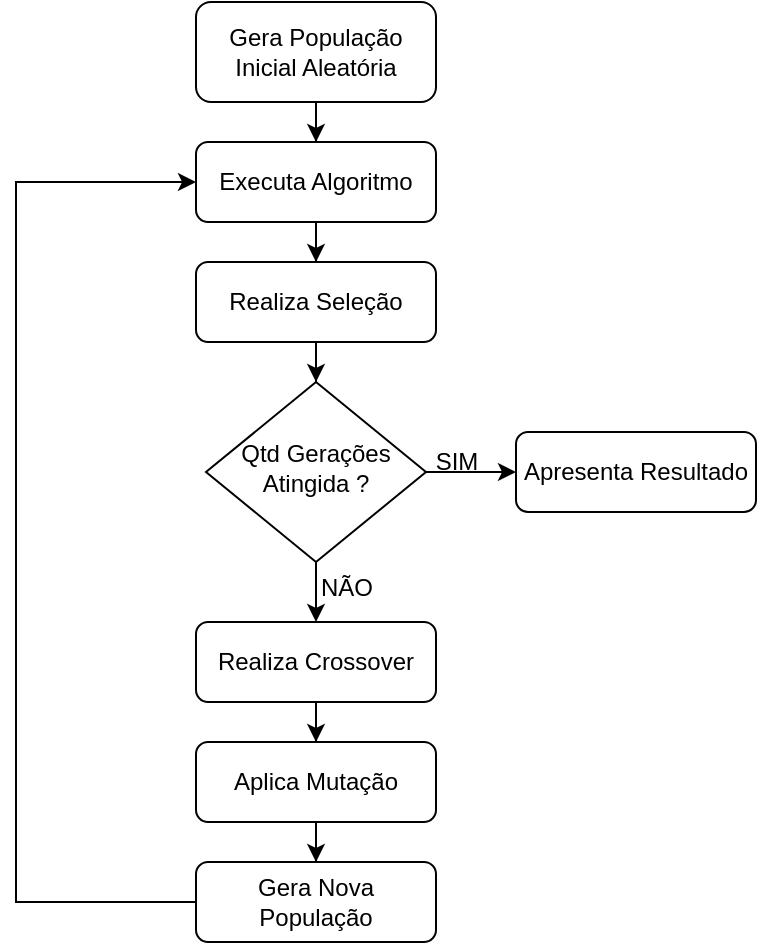 <mxfile version="24.7.17">
  <diagram id="C5RBs43oDa-KdzZeNtuy" name="Page-1">
    <mxGraphModel dx="1042" dy="531" grid="1" gridSize="10" guides="1" tooltips="1" connect="1" arrows="1" fold="1" page="1" pageScale="1" pageWidth="827" pageHeight="1169" math="0" shadow="0">
      <root>
        <mxCell id="WIyWlLk6GJQsqaUBKTNV-0" />
        <mxCell id="WIyWlLk6GJQsqaUBKTNV-1" parent="WIyWlLk6GJQsqaUBKTNV-0" />
        <mxCell id="HRwCQ7053AM1VQdBNZJu-3" value="" style="edgeStyle=orthogonalEdgeStyle;rounded=0;orthogonalLoop=1;jettySize=auto;html=1;" edge="1" parent="WIyWlLk6GJQsqaUBKTNV-1" source="WIyWlLk6GJQsqaUBKTNV-3" target="HRwCQ7053AM1VQdBNZJu-2">
          <mxGeometry relative="1" as="geometry" />
        </mxCell>
        <mxCell id="WIyWlLk6GJQsqaUBKTNV-3" value="Gera População Inicial Aleatória" style="rounded=1;whiteSpace=wrap;html=1;fontSize=12;glass=0;strokeWidth=1;shadow=0;" parent="WIyWlLk6GJQsqaUBKTNV-1" vertex="1">
          <mxGeometry x="160" y="70" width="120" height="50" as="geometry" />
        </mxCell>
        <mxCell id="HRwCQ7053AM1VQdBNZJu-5" value="" style="edgeStyle=orthogonalEdgeStyle;rounded=0;orthogonalLoop=1;jettySize=auto;html=1;" edge="1" parent="WIyWlLk6GJQsqaUBKTNV-1" source="HRwCQ7053AM1VQdBNZJu-2" target="HRwCQ7053AM1VQdBNZJu-4">
          <mxGeometry relative="1" as="geometry" />
        </mxCell>
        <mxCell id="HRwCQ7053AM1VQdBNZJu-2" value="Executa Algoritmo" style="rounded=1;whiteSpace=wrap;html=1;fontSize=12;glass=0;strokeWidth=1;shadow=0;" vertex="1" parent="WIyWlLk6GJQsqaUBKTNV-1">
          <mxGeometry x="160" y="140" width="120" height="40" as="geometry" />
        </mxCell>
        <mxCell id="HRwCQ7053AM1VQdBNZJu-14" value="" style="edgeStyle=orthogonalEdgeStyle;rounded=0;orthogonalLoop=1;jettySize=auto;html=1;" edge="1" parent="WIyWlLk6GJQsqaUBKTNV-1" source="HRwCQ7053AM1VQdBNZJu-4" target="HRwCQ7053AM1VQdBNZJu-12">
          <mxGeometry relative="1" as="geometry" />
        </mxCell>
        <mxCell id="HRwCQ7053AM1VQdBNZJu-4" value="Realiza Seleção" style="rounded=1;whiteSpace=wrap;html=1;fontSize=12;glass=0;strokeWidth=1;shadow=0;" vertex="1" parent="WIyWlLk6GJQsqaUBKTNV-1">
          <mxGeometry x="160" y="200" width="120" height="40" as="geometry" />
        </mxCell>
        <mxCell id="HRwCQ7053AM1VQdBNZJu-9" value="" style="edgeStyle=orthogonalEdgeStyle;rounded=0;orthogonalLoop=1;jettySize=auto;html=1;" edge="1" parent="WIyWlLk6GJQsqaUBKTNV-1" source="HRwCQ7053AM1VQdBNZJu-6" target="HRwCQ7053AM1VQdBNZJu-8">
          <mxGeometry relative="1" as="geometry" />
        </mxCell>
        <mxCell id="HRwCQ7053AM1VQdBNZJu-6" value="Realiza Crossover" style="rounded=1;whiteSpace=wrap;html=1;fontSize=12;glass=0;strokeWidth=1;shadow=0;" vertex="1" parent="WIyWlLk6GJQsqaUBKTNV-1">
          <mxGeometry x="160" y="380" width="120" height="40" as="geometry" />
        </mxCell>
        <mxCell id="HRwCQ7053AM1VQdBNZJu-11" value="" style="edgeStyle=orthogonalEdgeStyle;rounded=0;orthogonalLoop=1;jettySize=auto;html=1;" edge="1" parent="WIyWlLk6GJQsqaUBKTNV-1" source="HRwCQ7053AM1VQdBNZJu-8" target="HRwCQ7053AM1VQdBNZJu-10">
          <mxGeometry relative="1" as="geometry" />
        </mxCell>
        <mxCell id="HRwCQ7053AM1VQdBNZJu-8" value="Aplica Mutação" style="rounded=1;whiteSpace=wrap;html=1;fontSize=12;glass=0;strokeWidth=1;shadow=0;" vertex="1" parent="WIyWlLk6GJQsqaUBKTNV-1">
          <mxGeometry x="160" y="440" width="120" height="40" as="geometry" />
        </mxCell>
        <mxCell id="HRwCQ7053AM1VQdBNZJu-17" style="edgeStyle=orthogonalEdgeStyle;rounded=0;orthogonalLoop=1;jettySize=auto;html=1;entryX=0;entryY=0.5;entryDx=0;entryDy=0;" edge="1" parent="WIyWlLk6GJQsqaUBKTNV-1" source="HRwCQ7053AM1VQdBNZJu-10" target="HRwCQ7053AM1VQdBNZJu-2">
          <mxGeometry relative="1" as="geometry">
            <Array as="points">
              <mxPoint x="70" y="520" />
              <mxPoint x="70" y="160" />
            </Array>
          </mxGeometry>
        </mxCell>
        <mxCell id="HRwCQ7053AM1VQdBNZJu-10" value="Gera Nova População" style="rounded=1;whiteSpace=wrap;html=1;fontSize=12;glass=0;strokeWidth=1;shadow=0;" vertex="1" parent="WIyWlLk6GJQsqaUBKTNV-1">
          <mxGeometry x="160" y="500" width="120" height="40" as="geometry" />
        </mxCell>
        <mxCell id="HRwCQ7053AM1VQdBNZJu-15" value="" style="edgeStyle=orthogonalEdgeStyle;rounded=0;orthogonalLoop=1;jettySize=auto;html=1;" edge="1" parent="WIyWlLk6GJQsqaUBKTNV-1" source="HRwCQ7053AM1VQdBNZJu-12" target="HRwCQ7053AM1VQdBNZJu-6">
          <mxGeometry relative="1" as="geometry" />
        </mxCell>
        <mxCell id="HRwCQ7053AM1VQdBNZJu-19" style="edgeStyle=orthogonalEdgeStyle;rounded=0;orthogonalLoop=1;jettySize=auto;html=1;entryX=0;entryY=0.5;entryDx=0;entryDy=0;" edge="1" parent="WIyWlLk6GJQsqaUBKTNV-1" source="HRwCQ7053AM1VQdBNZJu-12" target="HRwCQ7053AM1VQdBNZJu-18">
          <mxGeometry relative="1" as="geometry" />
        </mxCell>
        <mxCell id="HRwCQ7053AM1VQdBNZJu-12" value="Qtd Gerações Atingida ?" style="rhombus;whiteSpace=wrap;html=1;shadow=0;fontFamily=Helvetica;fontSize=12;align=center;strokeWidth=1;spacing=6;spacingTop=-4;" vertex="1" parent="WIyWlLk6GJQsqaUBKTNV-1">
          <mxGeometry x="165" y="260" width="110" height="90" as="geometry" />
        </mxCell>
        <mxCell id="HRwCQ7053AM1VQdBNZJu-16" value="NÃO" style="text;html=1;align=center;verticalAlign=middle;resizable=0;points=[];autosize=1;strokeColor=none;fillColor=none;" vertex="1" parent="WIyWlLk6GJQsqaUBKTNV-1">
          <mxGeometry x="210" y="348" width="50" height="30" as="geometry" />
        </mxCell>
        <mxCell id="HRwCQ7053AM1VQdBNZJu-18" value="Apresenta Resultado" style="rounded=1;whiteSpace=wrap;html=1;fontSize=12;glass=0;strokeWidth=1;shadow=0;" vertex="1" parent="WIyWlLk6GJQsqaUBKTNV-1">
          <mxGeometry x="320" y="285" width="120" height="40" as="geometry" />
        </mxCell>
        <mxCell id="HRwCQ7053AM1VQdBNZJu-20" value="SIM" style="text;html=1;align=center;verticalAlign=middle;resizable=0;points=[];autosize=1;strokeColor=none;fillColor=none;" vertex="1" parent="WIyWlLk6GJQsqaUBKTNV-1">
          <mxGeometry x="270" y="285" width="40" height="30" as="geometry" />
        </mxCell>
      </root>
    </mxGraphModel>
  </diagram>
</mxfile>
